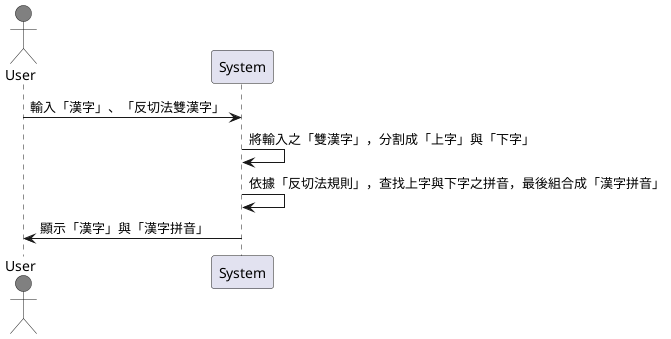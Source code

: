 @startuml
actor User #Grey
' The only difference between actor
'and participant is the drawing
participant System
/' You can also declare:
   participant L as "I have a really\nlong name"  #99FF99
  '/

User->System: 輸入「漢字」、「反切法雙漢字」
System->System: 將輸入之「雙漢字」，分割成「上字」與「下字」
System->System: 依據「反切法規則」，查找上字與下字之拼音，最後組合成「漢字拼音」
System->User: 顯示「漢字」與「漢字拼音」
@endumlenduml
